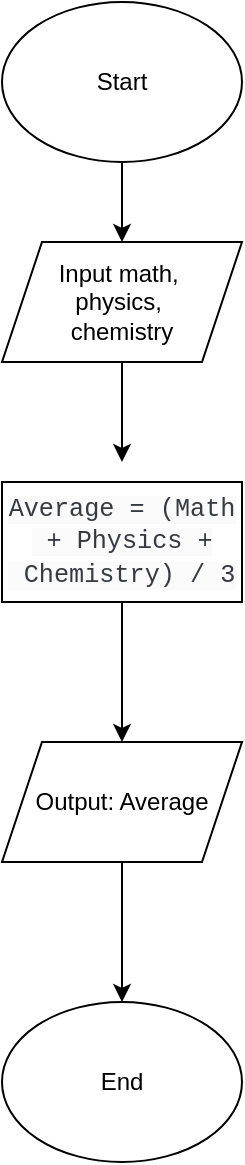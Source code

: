 <mxfile version="24.7.17">
  <diagram id="C5RBs43oDa-KdzZeNtuy" name="Page-1">
    <mxGraphModel dx="1290" dy="557" grid="1" gridSize="10" guides="1" tooltips="1" connect="1" arrows="1" fold="1" page="1" pageScale="1" pageWidth="827" pageHeight="1169" math="0" shadow="0">
      <root>
        <mxCell id="WIyWlLk6GJQsqaUBKTNV-0" />
        <mxCell id="WIyWlLk6GJQsqaUBKTNV-1" parent="WIyWlLk6GJQsqaUBKTNV-0" />
        <mxCell id="hw3uOhiL7k1btAAkIqkV-0" value="Start" style="ellipse;whiteSpace=wrap;html=1;" parent="WIyWlLk6GJQsqaUBKTNV-1" vertex="1">
          <mxGeometry x="354" y="40" width="120" height="80" as="geometry" />
        </mxCell>
        <mxCell id="hw3uOhiL7k1btAAkIqkV-1" value="End" style="ellipse;whiteSpace=wrap;html=1;" parent="WIyWlLk6GJQsqaUBKTNV-1" vertex="1">
          <mxGeometry x="354" y="540" width="120" height="80" as="geometry" />
        </mxCell>
        <mxCell id="hw3uOhiL7k1btAAkIqkV-2" value="Input math,&amp;nbsp;&lt;div&gt;physics,&amp;nbsp;&lt;/div&gt;&lt;div&gt;chemistry&lt;/div&gt;" style="shape=parallelogram;perimeter=parallelogramPerimeter;whiteSpace=wrap;html=1;fixedSize=1;" parent="WIyWlLk6GJQsqaUBKTNV-1" vertex="1">
          <mxGeometry x="354" y="160" width="120" height="60" as="geometry" />
        </mxCell>
        <mxCell id="hw3uOhiL7k1btAAkIqkV-5" value="" style="endArrow=classic;html=1;rounded=0;exitX=0.5;exitY=1;exitDx=0;exitDy=0;entryX=0.5;entryY=0;entryDx=0;entryDy=0;" parent="WIyWlLk6GJQsqaUBKTNV-1" source="hw3uOhiL7k1btAAkIqkV-0" target="hw3uOhiL7k1btAAkIqkV-2" edge="1">
          <mxGeometry width="50" height="50" relative="1" as="geometry">
            <mxPoint x="554" y="150" as="sourcePoint" />
            <mxPoint x="604" y="100" as="targetPoint" />
          </mxGeometry>
        </mxCell>
        <mxCell id="hw3uOhiL7k1btAAkIqkV-6" value="" style="endArrow=classic;html=1;rounded=0;exitX=0.5;exitY=1;exitDx=0;exitDy=0;entryX=0.5;entryY=0;entryDx=0;entryDy=0;" parent="WIyWlLk6GJQsqaUBKTNV-1" source="hw3uOhiL7k1btAAkIqkV-2" edge="1">
          <mxGeometry width="50" height="50" relative="1" as="geometry">
            <mxPoint x="454" y="240" as="sourcePoint" />
            <mxPoint x="414" y="270" as="targetPoint" />
          </mxGeometry>
        </mxCell>
        <mxCell id="hw3uOhiL7k1btAAkIqkV-24" value="" style="endArrow=classic;html=1;rounded=0;exitX=0.5;exitY=1;exitDx=0;exitDy=0;entryX=0.5;entryY=0;entryDx=0;entryDy=0;" parent="WIyWlLk6GJQsqaUBKTNV-1" target="hw3uOhiL7k1btAAkIqkV-1" edge="1">
          <mxGeometry width="50" height="50" relative="1" as="geometry">
            <mxPoint x="414" y="470" as="sourcePoint" />
            <mxPoint x="464" y="470" as="targetPoint" />
          </mxGeometry>
        </mxCell>
        <mxCell id="2ZJkLgA9ktN4pXRwPv7x-0" value="&lt;span style=&quot;color: rgb(56, 58, 66); font-family: SFMono-Regular, Menlo, Monaco, Consolas, &amp;quot;Liberation Mono&amp;quot;, &amp;quot;Courier New&amp;quot;, monospace; font-size: 12.6px; text-align: left; white-space: pre; background-color: rgb(250, 250, 250);&quot;&gt;Average = (&lt;/span&gt;&lt;span style=&quot;color: rgb(56, 58, 66); font-family: SFMono-Regular, Menlo, Monaco, Consolas, &amp;quot;Liberation Mono&amp;quot;, &amp;quot;Courier New&amp;quot;, monospace; font-size: 12.6px; text-align: left; white-space: pre; background-color: rgb(250, 250, 250);&quot;&gt;Math&lt;/span&gt;&lt;div&gt;&lt;span style=&quot;color: rgb(56, 58, 66); font-family: SFMono-Regular, Menlo, Monaco, Consolas, &amp;quot;Liberation Mono&amp;quot;, &amp;quot;Courier New&amp;quot;, monospace; font-size: 12.6px; text-align: left; white-space: pre; background-color: rgb(250, 250, 250);&quot;&gt; + Physics +&lt;/span&gt;&lt;/div&gt;&lt;div&gt;&lt;span style=&quot;color: rgb(56, 58, 66); font-family: SFMono-Regular, Menlo, Monaco, Consolas, &amp;quot;Liberation Mono&amp;quot;, &amp;quot;Courier New&amp;quot;, monospace; font-size: 12.6px; text-align: left; white-space: pre; background-color: rgb(250, 250, 250);&quot;&gt; Chemistry) / 3&lt;/span&gt;&lt;/div&gt;" style="rounded=0;whiteSpace=wrap;html=1;" vertex="1" parent="WIyWlLk6GJQsqaUBKTNV-1">
          <mxGeometry x="354" y="280" width="120" height="60" as="geometry" />
        </mxCell>
        <mxCell id="2ZJkLgA9ktN4pXRwPv7x-1" value="Output: Average" style="shape=parallelogram;perimeter=parallelogramPerimeter;whiteSpace=wrap;html=1;fixedSize=1;" vertex="1" parent="WIyWlLk6GJQsqaUBKTNV-1">
          <mxGeometry x="354" y="410" width="120" height="60" as="geometry" />
        </mxCell>
        <mxCell id="2ZJkLgA9ktN4pXRwPv7x-3" value="" style="endArrow=classic;html=1;rounded=0;exitX=0.5;exitY=1;exitDx=0;exitDy=0;entryX=0.5;entryY=0;entryDx=0;entryDy=0;" edge="1" parent="WIyWlLk6GJQsqaUBKTNV-1" source="2ZJkLgA9ktN4pXRwPv7x-0" target="2ZJkLgA9ktN4pXRwPv7x-1">
          <mxGeometry width="50" height="50" relative="1" as="geometry">
            <mxPoint x="200" y="420" as="sourcePoint" />
            <mxPoint x="250" y="370" as="targetPoint" />
          </mxGeometry>
        </mxCell>
      </root>
    </mxGraphModel>
  </diagram>
</mxfile>
